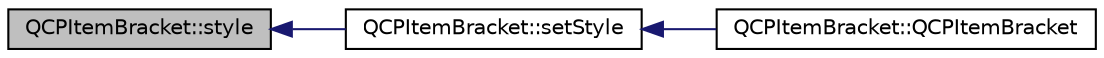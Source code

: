 digraph "QCPItemBracket::style"
{
  edge [fontname="Helvetica",fontsize="10",labelfontname="Helvetica",labelfontsize="10"];
  node [fontname="Helvetica",fontsize="10",shape=record];
  rankdir="LR";
  Node69 [label="QCPItemBracket::style",height=0.2,width=0.4,color="black", fillcolor="grey75", style="filled", fontcolor="black"];
  Node69 -> Node70 [dir="back",color="midnightblue",fontsize="10",style="solid",fontname="Helvetica"];
  Node70 [label="QCPItemBracket::setStyle",height=0.2,width=0.4,color="black", fillcolor="white", style="filled",URL="$class_q_c_p_item_bracket.html#a612dffa2373422eef8754d690add3703"];
  Node70 -> Node71 [dir="back",color="midnightblue",fontsize="10",style="solid",fontname="Helvetica"];
  Node71 [label="QCPItemBracket::QCPItemBracket",height=0.2,width=0.4,color="black", fillcolor="white", style="filled",URL="$class_q_c_p_item_bracket.html#a44ecfa37a76de5e3549e2d61f9d8ee56"];
}
